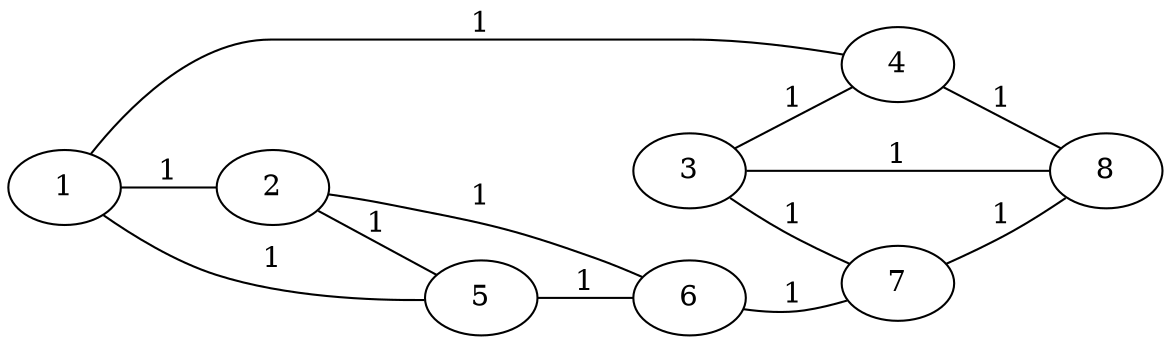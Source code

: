 digraph matrix_graph {
rankdir=LR
1 -> 2[label = 1, arrowhead = none]
1 -> 4[label = 1, arrowhead = none]
1 -> 5[label = 1, arrowhead = none]
2 -> 5[label = 1, arrowhead = none]
2 -> 6[label = 1, arrowhead = none]
3 -> 4[label = 1, arrowhead = none]
3 -> 7[label = 1, arrowhead = none]
3 -> 8[label = 1, arrowhead = none]
4 -> 8[label = 1, arrowhead = none]
5 -> 6[label = 1, arrowhead = none]
6 -> 7[label = 1, arrowhead = none]
7 -> 8[label = 1, arrowhead = none]
}
